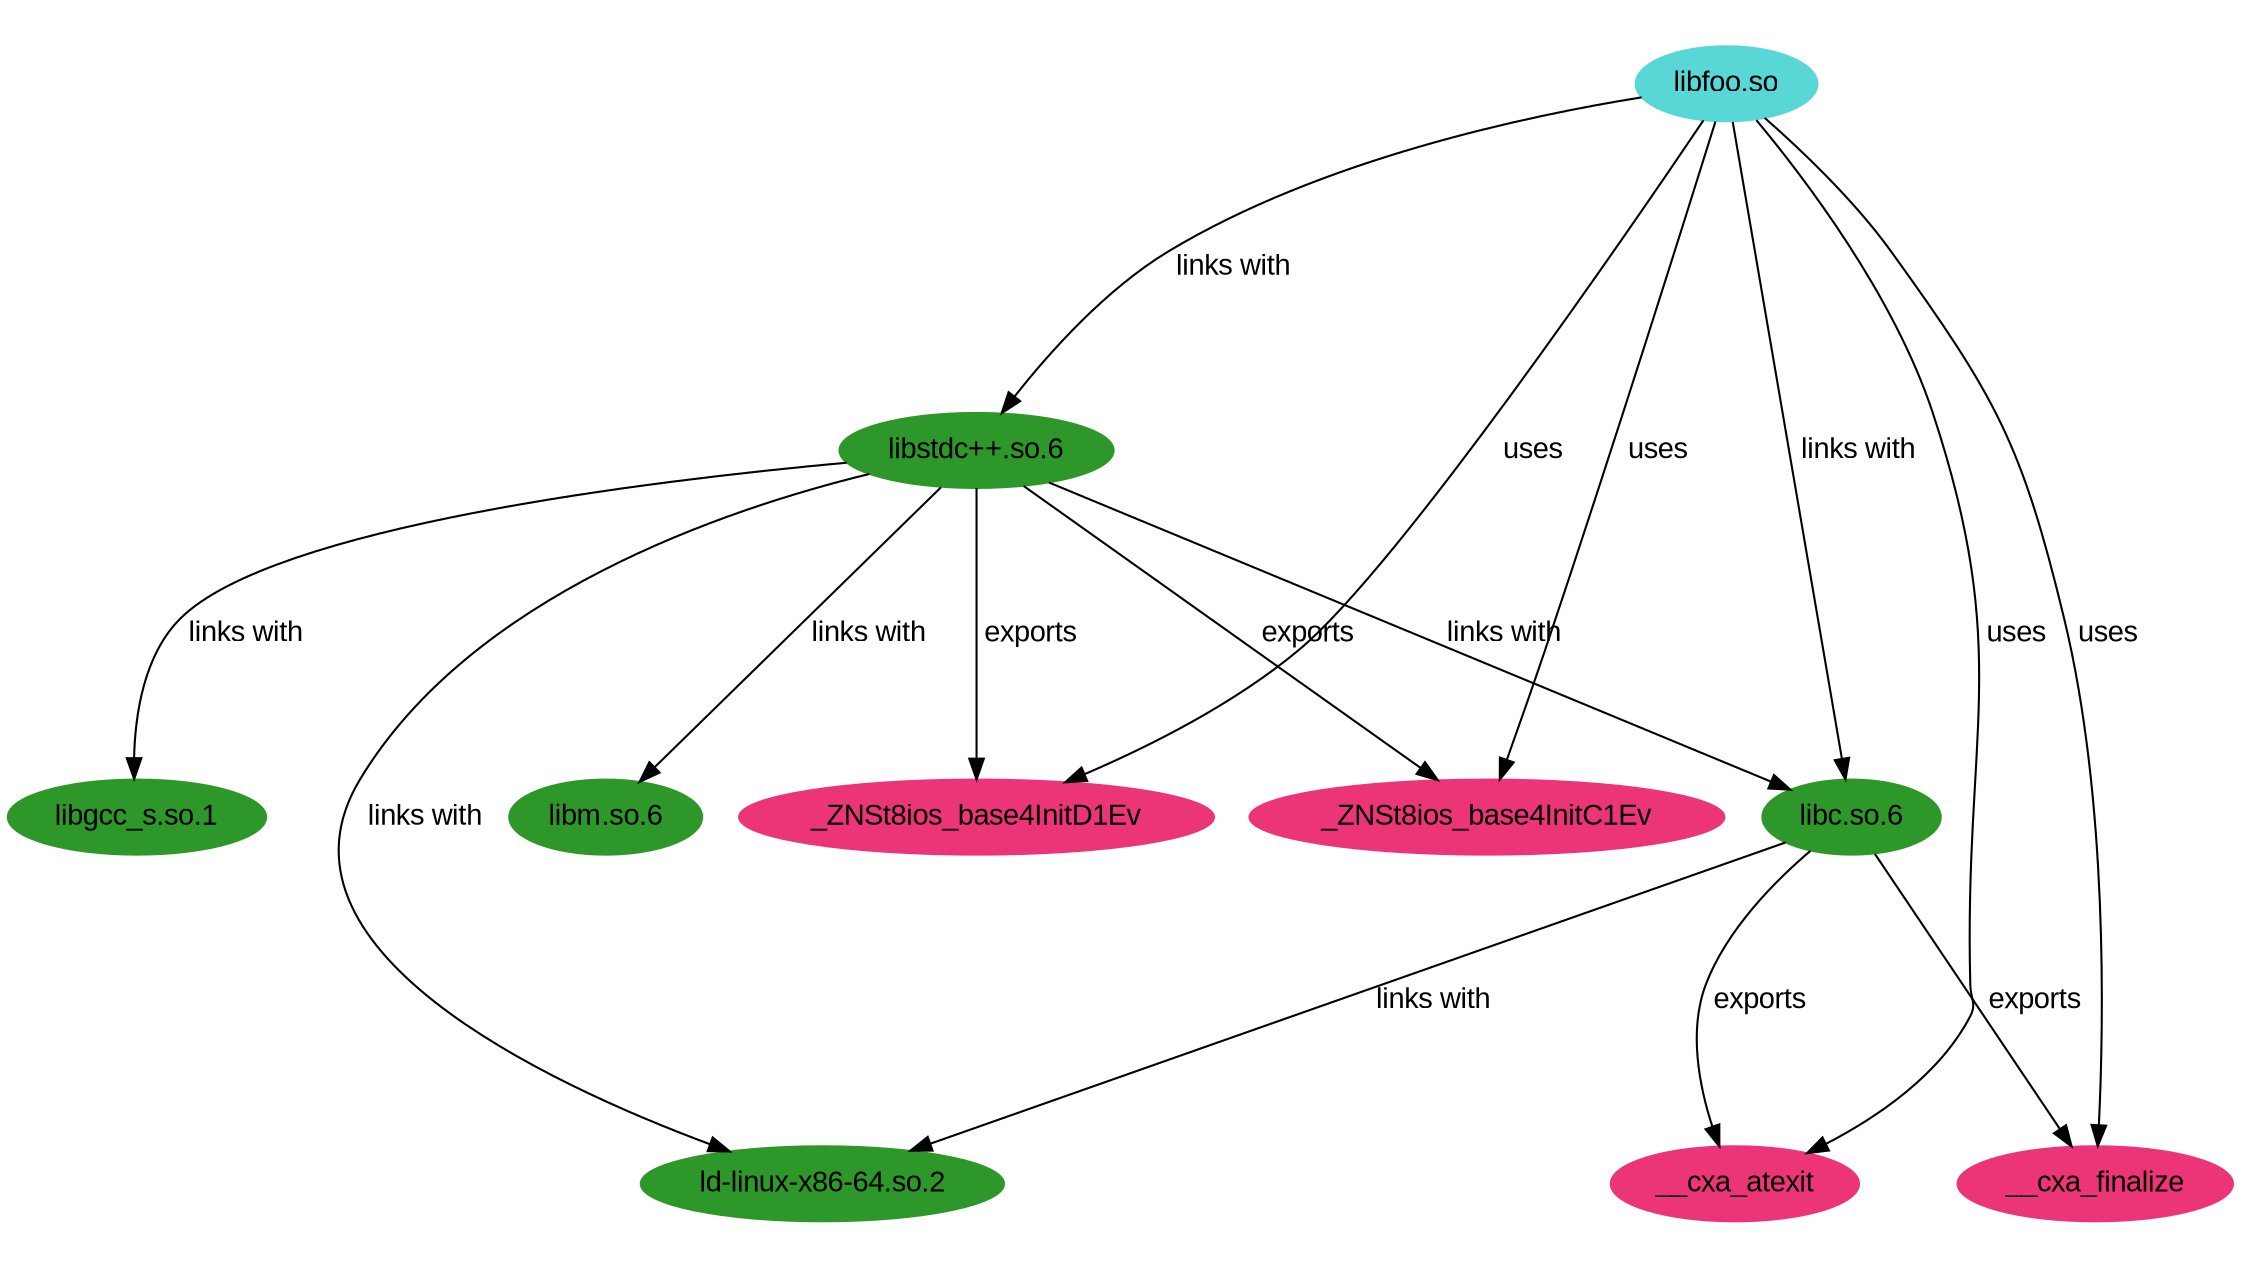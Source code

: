 digraph linked_libs {
 ratio=0.562;
 graph [fontname="Arial"];
 node [fontname="Arial"];
 edge [fontname="Arial"];
 yslewdvy [label="libfoo.so" tooltip="libfoo.so", style=filled, color="#58D7D6"];
 lxydubee [label="libstdc++.so.6" tooltip="libstdc++.so.6", style=filled, color="#2E9729"];
 krrqrynl [label="libm.so.6" tooltip="libm.so.6", style=filled, color="#2E9729"];
 spkgayzz [label="libc.so.6" tooltip="libc.so.6", style=filled, color="#2E9729"];
 baehyaiw [label="ld-linux-x86-64.so.2" tooltip="ld-linux-x86-64.so.2", style=filled, color="#2E9729"];
 zpdqnnzy [label="libgcc_s.so.1" tooltip="libgcc_s.so.1", style=filled, color="#2E9729"];
 hgqlvswl [label="_ZNSt8ios_base4InitC1Ev" tooltip="_ZNSt8ios_base4InitC1Ev (FUNC)", style=filled, color="#EB3578"];
 vumtdmjd [label="__cxa_finalize" tooltip="__cxa_finalize (FUNC)", style=filled, color="#EB3578"];
 foynqndx [label="_ZNSt8ios_base4InitD1Ev" tooltip="_ZNSt8ios_base4InitD1Ev (FUNC)", style=filled, color="#EB3578"];
 cklbennb [label="__cxa_atexit" tooltip="__cxa_atexit (FUNC)", style=filled, color="#EB3578"];
 yslewdvy -> lxydubee [label=" links with " tooltip="/home/vanessa/Desktop/Code/elfcall/data/libfoo.so -> /usr/lib/x86_64-linux-gnu/libstdc++.so.6"];
 yslewdvy -> spkgayzz [label=" links with " tooltip="/home/vanessa/Desktop/Code/elfcall/data/libfoo.so -> /lib/x86_64-linux-gnu/libc.so.6"];
 lxydubee -> krrqrynl [label=" links with " tooltip="/usr/lib/x86_64-linux-gnu/libstdc++.so.6 -> libm.so.6"];
 lxydubee -> spkgayzz [label=" links with " tooltip="/usr/lib/x86_64-linux-gnu/libstdc++.so.6 -> /lib/x86_64-linux-gnu/libc.so.6"];
 lxydubee -> baehyaiw [label=" links with " tooltip="/usr/lib/x86_64-linux-gnu/libstdc++.so.6 -> ld-linux-x86-64.so.2"];
 lxydubee -> zpdqnnzy [label=" links with " tooltip="/usr/lib/x86_64-linux-gnu/libstdc++.so.6 -> libgcc_s.so.1"];
 spkgayzz -> baehyaiw [label=" links with " tooltip="/lib/x86_64-linux-gnu/libc.so.6 -> ld-linux-x86-64.so.2"];
 lxydubee -> hgqlvswl [label=" exports " tooltip="/usr/lib/x86_64-linux-gnu/libstdc++.so.6 -> _ZNSt8ios_base4InitC1Ev (hgqlvswl)"];
 lxydubee -> foynqndx [label=" exports " tooltip="/usr/lib/x86_64-linux-gnu/libstdc++.so.6 -> _ZNSt8ios_base4InitD1Ev (foynqndx)"];
 spkgayzz -> vumtdmjd [label=" exports " tooltip="/lib/x86_64-linux-gnu/libc.so.6 -> __cxa_finalize (vumtdmjd)"];
 spkgayzz -> cklbennb [label=" exports " tooltip="/lib/x86_64-linux-gnu/libc.so.6 -> __cxa_atexit (cklbennb)"];
 yslewdvy -> vumtdmjd [label=" uses " tooltip="/home/vanessa/Desktop/Code/elfcall/data/libfoo.so -> __cxa_finalize"];
 yslewdvy -> cklbennb [label=" uses " tooltip="/home/vanessa/Desktop/Code/elfcall/data/libfoo.so -> __cxa_atexit"];
 yslewdvy -> hgqlvswl [label=" uses " tooltip="/home/vanessa/Desktop/Code/elfcall/data/libfoo.so -> _ZNSt8ios_base4InitC1Ev"];
 yslewdvy -> foynqndx [label=" uses " tooltip="/home/vanessa/Desktop/Code/elfcall/data/libfoo.so -> _ZNSt8ios_base4InitD1Ev"];

}
